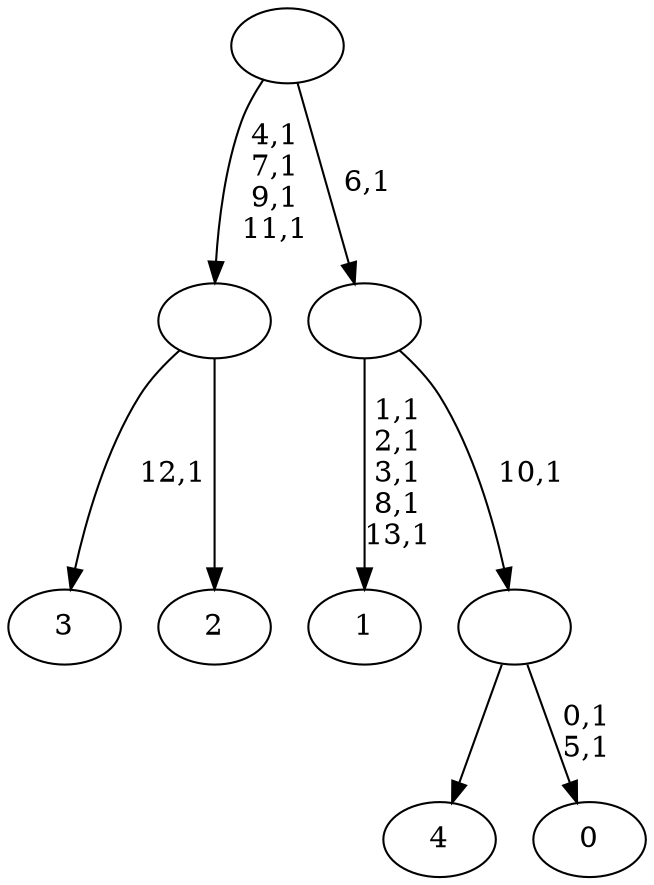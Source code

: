 digraph T {
	19 [label="4"]
	18 [label="3"]
	16 [label="2"]
	15 [label=""]
	11 [label="1"]
	5 [label="0"]
	2 [label=""]
	1 [label=""]
	0 [label=""]
	15 -> 18 [label="12,1"]
	15 -> 16 [label=""]
	2 -> 5 [label="0,1\n5,1"]
	2 -> 19 [label=""]
	1 -> 11 [label="1,1\n2,1\n3,1\n8,1\n13,1"]
	1 -> 2 [label="10,1"]
	0 -> 15 [label="4,1\n7,1\n9,1\n11,1"]
	0 -> 1 [label="6,1"]
}
